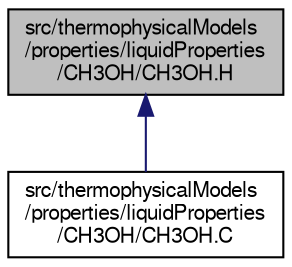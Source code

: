 digraph "src/thermophysicalModels/properties/liquidProperties/CH3OH/CH3OH.H"
{
  bgcolor="transparent";
  edge [fontname="FreeSans",fontsize="10",labelfontname="FreeSans",labelfontsize="10"];
  node [fontname="FreeSans",fontsize="10",shape=record];
  Node92 [label="src/thermophysicalModels\l/properties/liquidProperties\l/CH3OH/CH3OH.H",height=0.2,width=0.4,color="black", fillcolor="grey75", style="filled", fontcolor="black"];
  Node92 -> Node93 [dir="back",color="midnightblue",fontsize="10",style="solid",fontname="FreeSans"];
  Node93 [label="src/thermophysicalModels\l/properties/liquidProperties\l/CH3OH/CH3OH.C",height=0.2,width=0.4,color="black",URL="$a15788.html"];
}
